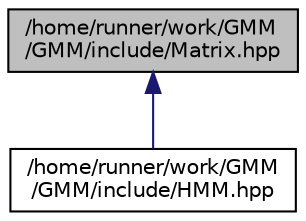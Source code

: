 digraph "/home/runner/work/GMM/GMM/include/Matrix.hpp"
{
 // LATEX_PDF_SIZE
  edge [fontname="Helvetica",fontsize="10",labelfontname="Helvetica",labelfontsize="10"];
  node [fontname="Helvetica",fontsize="10",shape=record];
  Node1 [label="/home/runner/work/GMM\l/GMM/include/Matrix.hpp",height=0.2,width=0.4,color="black", fillcolor="grey75", style="filled", fontcolor="black",tooltip=" "];
  Node1 -> Node2 [dir="back",color="midnightblue",fontsize="10",style="solid",fontname="Helvetica"];
  Node2 [label="/home/runner/work/GMM\l/GMM/include/HMM.hpp",height=0.2,width=0.4,color="black", fillcolor="white", style="filled",URL="$HMM_8hpp.html",tooltip=" "];
}
